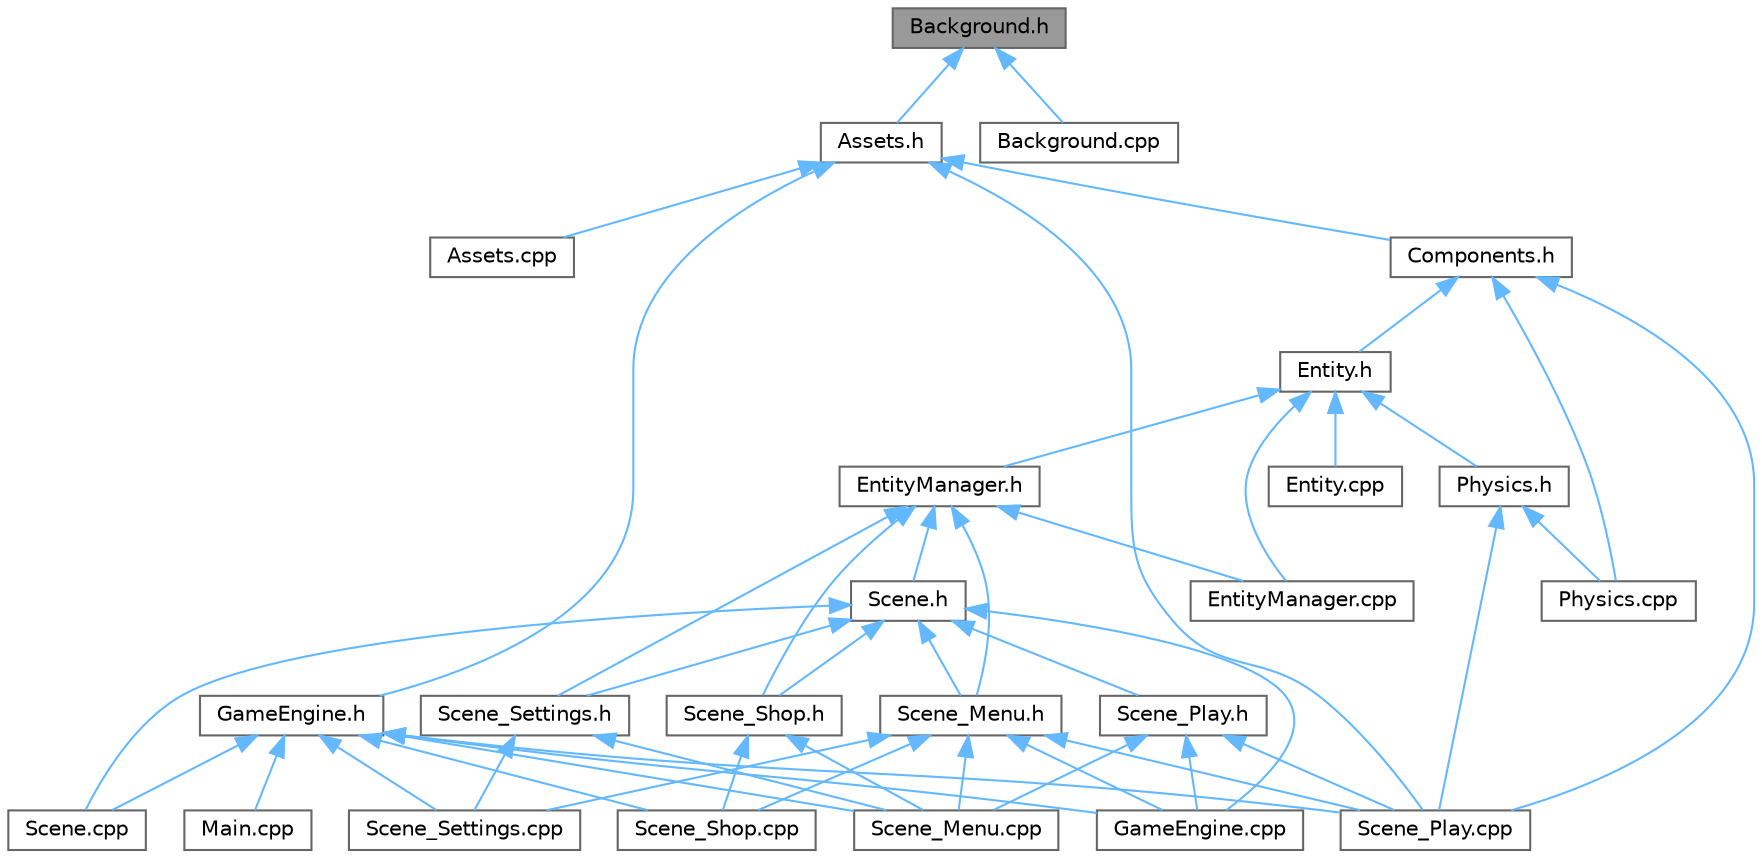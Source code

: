 digraph "Background.h"
{
 // LATEX_PDF_SIZE
  bgcolor="transparent";
  edge [fontname=Helvetica,fontsize=10,labelfontname=Helvetica,labelfontsize=10];
  node [fontname=Helvetica,fontsize=10,shape=box,height=0.2,width=0.4];
  Node1 [id="Node000001",label="Background.h",height=0.2,width=0.4,color="gray40", fillcolor="grey60", style="filled", fontcolor="black",tooltip=" "];
  Node1 -> Node2 [id="edge46_Node000001_Node000002",dir="back",color="steelblue1",style="solid",tooltip=" "];
  Node2 [id="Node000002",label="Assets.h",height=0.2,width=0.4,color="grey40", fillcolor="white", style="filled",URL="$_assets_8h.html",tooltip=" "];
  Node2 -> Node3 [id="edge47_Node000002_Node000003",dir="back",color="steelblue1",style="solid",tooltip=" "];
  Node3 [id="Node000003",label="Assets.cpp",height=0.2,width=0.4,color="grey40", fillcolor="white", style="filled",URL="$_assets_8cpp.html",tooltip=" "];
  Node2 -> Node4 [id="edge48_Node000002_Node000004",dir="back",color="steelblue1",style="solid",tooltip=" "];
  Node4 [id="Node000004",label="Components.h",height=0.2,width=0.4,color="grey40", fillcolor="white", style="filled",URL="$_components_8h.html",tooltip=" "];
  Node4 -> Node5 [id="edge49_Node000004_Node000005",dir="back",color="steelblue1",style="solid",tooltip=" "];
  Node5 [id="Node000005",label="Entity.h",height=0.2,width=0.4,color="grey40", fillcolor="white", style="filled",URL="$_entity_8h.html",tooltip=" "];
  Node5 -> Node6 [id="edge50_Node000005_Node000006",dir="back",color="steelblue1",style="solid",tooltip=" "];
  Node6 [id="Node000006",label="Entity.cpp",height=0.2,width=0.4,color="grey40", fillcolor="white", style="filled",URL="$_entity_8cpp.html",tooltip=" "];
  Node5 -> Node7 [id="edge51_Node000005_Node000007",dir="back",color="steelblue1",style="solid",tooltip=" "];
  Node7 [id="Node000007",label="EntityManager.cpp",height=0.2,width=0.4,color="grey40", fillcolor="white", style="filled",URL="$_entity_manager_8cpp.html",tooltip=" "];
  Node5 -> Node8 [id="edge52_Node000005_Node000008",dir="back",color="steelblue1",style="solid",tooltip=" "];
  Node8 [id="Node000008",label="EntityManager.h",height=0.2,width=0.4,color="grey40", fillcolor="white", style="filled",URL="$_entity_manager_8h.html",tooltip=" "];
  Node8 -> Node7 [id="edge53_Node000008_Node000007",dir="back",color="steelblue1",style="solid",tooltip=" "];
  Node8 -> Node9 [id="edge54_Node000008_Node000009",dir="back",color="steelblue1",style="solid",tooltip=" "];
  Node9 [id="Node000009",label="Scene.h",height=0.2,width=0.4,color="grey40", fillcolor="white", style="filled",URL="$_scene_8h.html",tooltip=" "];
  Node9 -> Node10 [id="edge55_Node000009_Node000010",dir="back",color="steelblue1",style="solid",tooltip=" "];
  Node10 [id="Node000010",label="GameEngine.cpp",height=0.2,width=0.4,color="grey40", fillcolor="white", style="filled",URL="$_game_engine_8cpp.html",tooltip=" "];
  Node9 -> Node11 [id="edge56_Node000009_Node000011",dir="back",color="steelblue1",style="solid",tooltip=" "];
  Node11 [id="Node000011",label="Scene.cpp",height=0.2,width=0.4,color="grey40", fillcolor="white", style="filled",URL="$_scene_8cpp.html",tooltip=" "];
  Node9 -> Node12 [id="edge57_Node000009_Node000012",dir="back",color="steelblue1",style="solid",tooltip=" "];
  Node12 [id="Node000012",label="Scene_Menu.h",height=0.2,width=0.4,color="grey40", fillcolor="white", style="filled",URL="$_scene___menu_8h.html",tooltip=" "];
  Node12 -> Node10 [id="edge58_Node000012_Node000010",dir="back",color="steelblue1",style="solid",tooltip=" "];
  Node12 -> Node13 [id="edge59_Node000012_Node000013",dir="back",color="steelblue1",style="solid",tooltip=" "];
  Node13 [id="Node000013",label="Scene_Menu.cpp",height=0.2,width=0.4,color="grey40", fillcolor="white", style="filled",URL="$_scene___menu_8cpp.html",tooltip=" "];
  Node12 -> Node14 [id="edge60_Node000012_Node000014",dir="back",color="steelblue1",style="solid",tooltip=" "];
  Node14 [id="Node000014",label="Scene_Play.cpp",height=0.2,width=0.4,color="grey40", fillcolor="white", style="filled",URL="$_scene___play_8cpp.html",tooltip=" "];
  Node12 -> Node15 [id="edge61_Node000012_Node000015",dir="back",color="steelblue1",style="solid",tooltip=" "];
  Node15 [id="Node000015",label="Scene_Settings.cpp",height=0.2,width=0.4,color="grey40", fillcolor="white", style="filled",URL="$_scene___settings_8cpp.html",tooltip=" "];
  Node12 -> Node16 [id="edge62_Node000012_Node000016",dir="back",color="steelblue1",style="solid",tooltip=" "];
  Node16 [id="Node000016",label="Scene_Shop.cpp",height=0.2,width=0.4,color="grey40", fillcolor="white", style="filled",URL="$_scene___shop_8cpp.html",tooltip=" "];
  Node9 -> Node17 [id="edge63_Node000009_Node000017",dir="back",color="steelblue1",style="solid",tooltip=" "];
  Node17 [id="Node000017",label="Scene_Play.h",height=0.2,width=0.4,color="grey40", fillcolor="white", style="filled",URL="$_scene___play_8h.html",tooltip=" "];
  Node17 -> Node10 [id="edge64_Node000017_Node000010",dir="back",color="steelblue1",style="solid",tooltip=" "];
  Node17 -> Node13 [id="edge65_Node000017_Node000013",dir="back",color="steelblue1",style="solid",tooltip=" "];
  Node17 -> Node14 [id="edge66_Node000017_Node000014",dir="back",color="steelblue1",style="solid",tooltip=" "];
  Node9 -> Node18 [id="edge67_Node000009_Node000018",dir="back",color="steelblue1",style="solid",tooltip=" "];
  Node18 [id="Node000018",label="Scene_Settings.h",height=0.2,width=0.4,color="grey40", fillcolor="white", style="filled",URL="$_scene___settings_8h.html",tooltip=" "];
  Node18 -> Node13 [id="edge68_Node000018_Node000013",dir="back",color="steelblue1",style="solid",tooltip=" "];
  Node18 -> Node15 [id="edge69_Node000018_Node000015",dir="back",color="steelblue1",style="solid",tooltip=" "];
  Node9 -> Node19 [id="edge70_Node000009_Node000019",dir="back",color="steelblue1",style="solid",tooltip=" "];
  Node19 [id="Node000019",label="Scene_Shop.h",height=0.2,width=0.4,color="grey40", fillcolor="white", style="filled",URL="$_scene___shop_8h.html",tooltip=" "];
  Node19 -> Node13 [id="edge71_Node000019_Node000013",dir="back",color="steelblue1",style="solid",tooltip=" "];
  Node19 -> Node16 [id="edge72_Node000019_Node000016",dir="back",color="steelblue1",style="solid",tooltip=" "];
  Node8 -> Node12 [id="edge73_Node000008_Node000012",dir="back",color="steelblue1",style="solid",tooltip=" "];
  Node8 -> Node18 [id="edge74_Node000008_Node000018",dir="back",color="steelblue1",style="solid",tooltip=" "];
  Node8 -> Node19 [id="edge75_Node000008_Node000019",dir="back",color="steelblue1",style="solid",tooltip=" "];
  Node5 -> Node20 [id="edge76_Node000005_Node000020",dir="back",color="steelblue1",style="solid",tooltip=" "];
  Node20 [id="Node000020",label="Physics.h",height=0.2,width=0.4,color="grey40", fillcolor="white", style="filled",URL="$_physics_8h.html",tooltip=" "];
  Node20 -> Node21 [id="edge77_Node000020_Node000021",dir="back",color="steelblue1",style="solid",tooltip=" "];
  Node21 [id="Node000021",label="Physics.cpp",height=0.2,width=0.4,color="grey40", fillcolor="white", style="filled",URL="$_physics_8cpp.html",tooltip=" "];
  Node20 -> Node14 [id="edge78_Node000020_Node000014",dir="back",color="steelblue1",style="solid",tooltip=" "];
  Node4 -> Node21 [id="edge79_Node000004_Node000021",dir="back",color="steelblue1",style="solid",tooltip=" "];
  Node4 -> Node14 [id="edge80_Node000004_Node000014",dir="back",color="steelblue1",style="solid",tooltip=" "];
  Node2 -> Node22 [id="edge81_Node000002_Node000022",dir="back",color="steelblue1",style="solid",tooltip=" "];
  Node22 [id="Node000022",label="GameEngine.h",height=0.2,width=0.4,color="grey40", fillcolor="white", style="filled",URL="$_game_engine_8h.html",tooltip=" "];
  Node22 -> Node10 [id="edge82_Node000022_Node000010",dir="back",color="steelblue1",style="solid",tooltip=" "];
  Node22 -> Node23 [id="edge83_Node000022_Node000023",dir="back",color="steelblue1",style="solid",tooltip=" "];
  Node23 [id="Node000023",label="Main.cpp",height=0.2,width=0.4,color="grey40", fillcolor="white", style="filled",URL="$_main_8cpp.html",tooltip=" "];
  Node22 -> Node11 [id="edge84_Node000022_Node000011",dir="back",color="steelblue1",style="solid",tooltip=" "];
  Node22 -> Node13 [id="edge85_Node000022_Node000013",dir="back",color="steelblue1",style="solid",tooltip=" "];
  Node22 -> Node14 [id="edge86_Node000022_Node000014",dir="back",color="steelblue1",style="solid",tooltip=" "];
  Node22 -> Node15 [id="edge87_Node000022_Node000015",dir="back",color="steelblue1",style="solid",tooltip=" "];
  Node22 -> Node16 [id="edge88_Node000022_Node000016",dir="back",color="steelblue1",style="solid",tooltip=" "];
  Node2 -> Node14 [id="edge89_Node000002_Node000014",dir="back",color="steelblue1",style="solid",tooltip=" "];
  Node1 -> Node24 [id="edge90_Node000001_Node000024",dir="back",color="steelblue1",style="solid",tooltip=" "];
  Node24 [id="Node000024",label="Background.cpp",height=0.2,width=0.4,color="grey40", fillcolor="white", style="filled",URL="$_background_8cpp.html",tooltip=" "];
}
